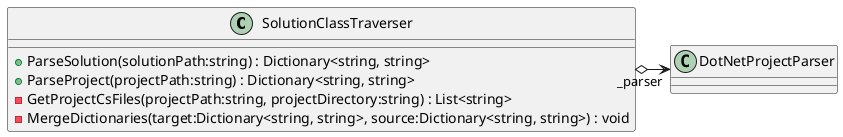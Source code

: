 @startuml
class SolutionClassTraverser {
    + ParseSolution(solutionPath:string) : Dictionary<string, string>
    + ParseProject(projectPath:string) : Dictionary<string, string>
    - GetProjectCsFiles(projectPath:string, projectDirectory:string) : List<string>
    - MergeDictionaries(target:Dictionary<string, string>, source:Dictionary<string, string>) : void
}
SolutionClassTraverser o-> "_parser" DotNetProjectParser
@enduml
